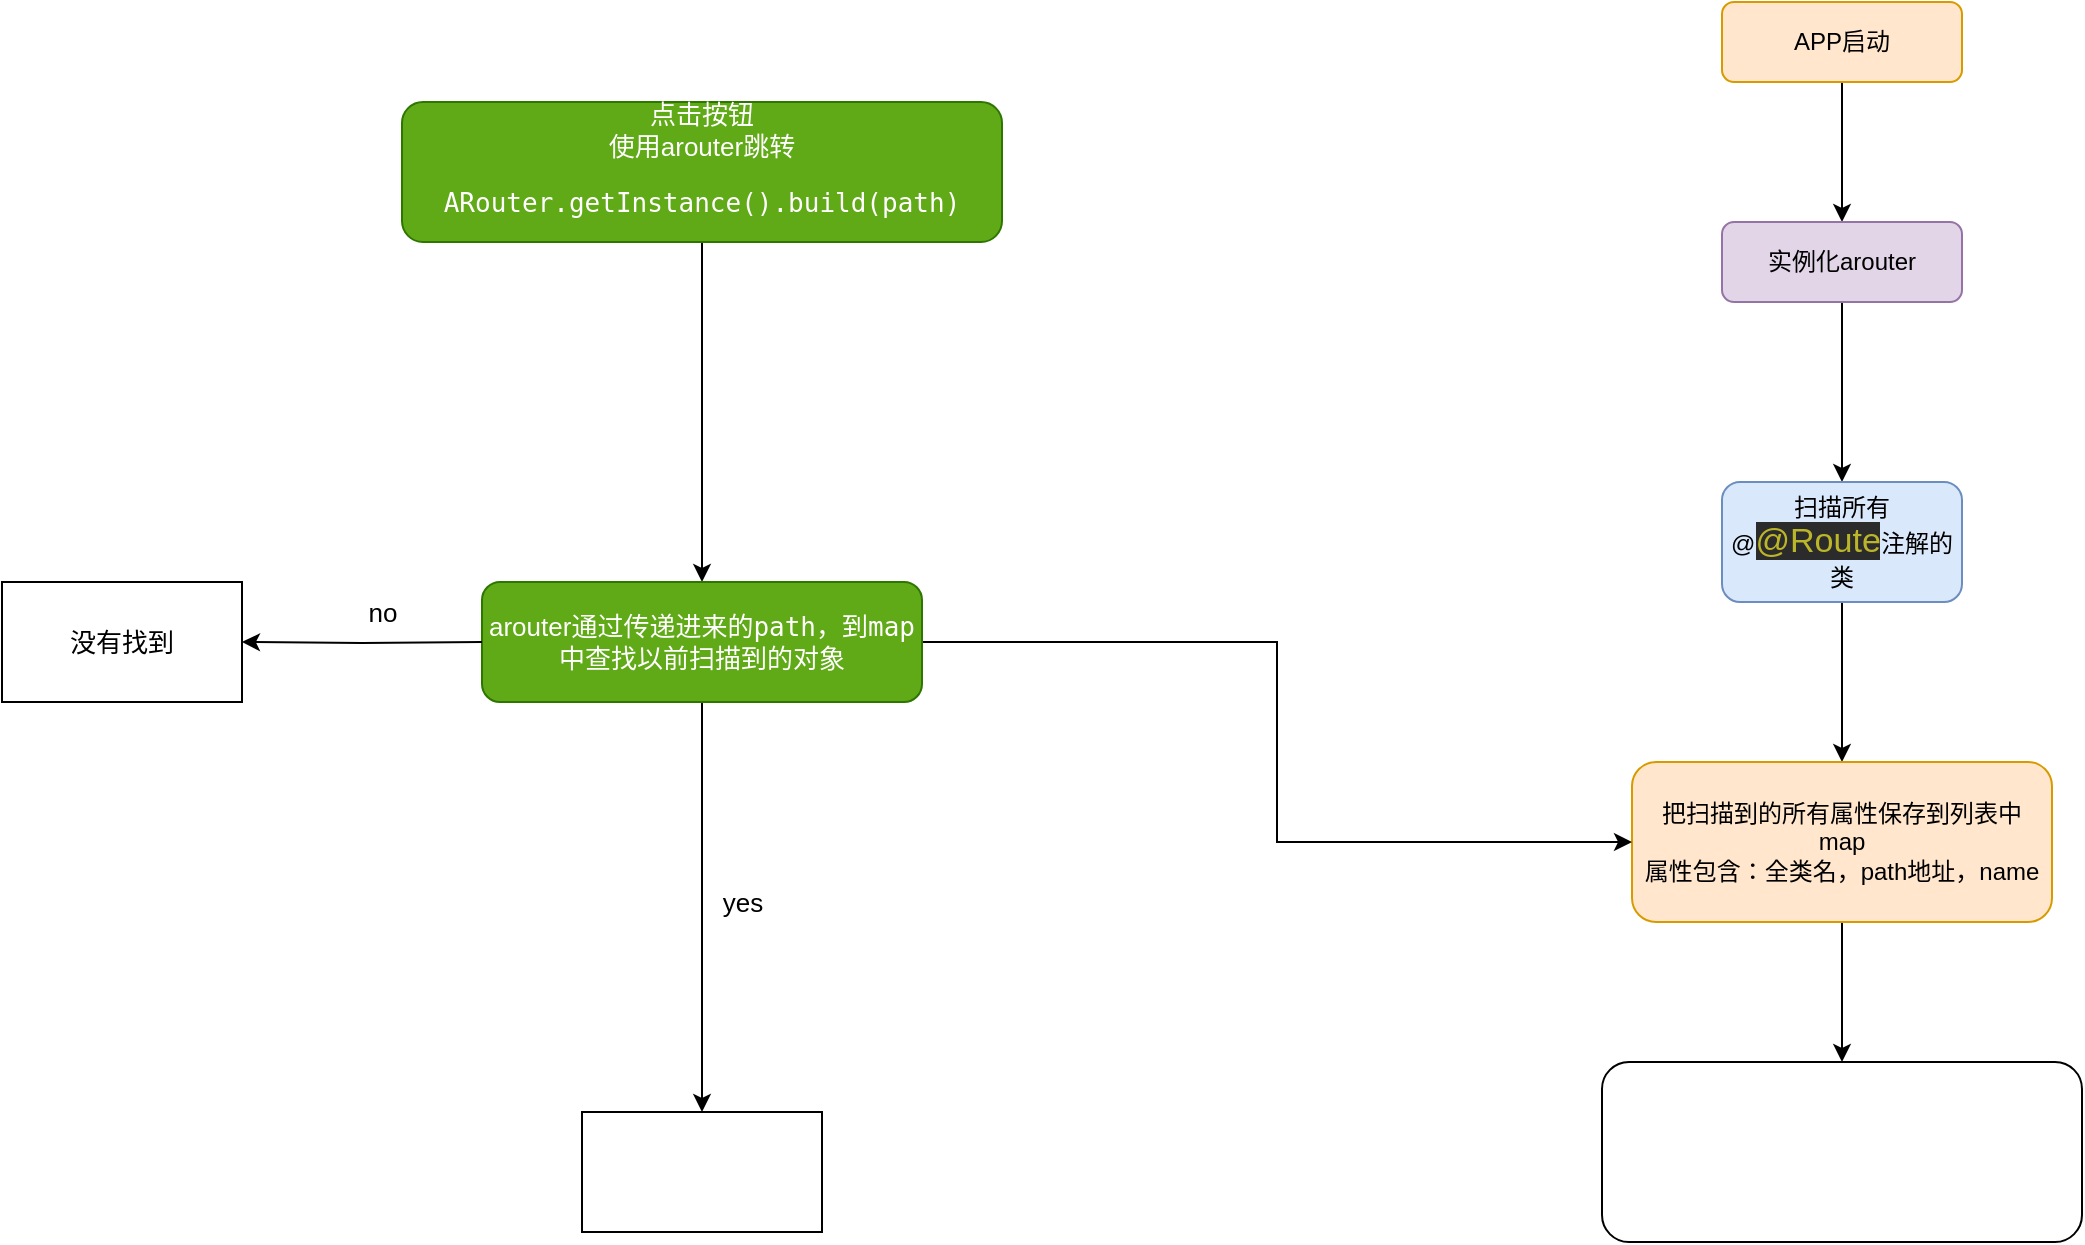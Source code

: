 <mxfile version="16.2.1" type="github">
  <diagram id="C5RBs43oDa-KdzZeNtuy" name="Page-1">
    <mxGraphModel dx="2300" dy="757" grid="1" gridSize="10" guides="1" tooltips="1" connect="1" arrows="1" fold="1" page="1" pageScale="1" pageWidth="827" pageHeight="1169" math="0" shadow="0">
      <root>
        <mxCell id="WIyWlLk6GJQsqaUBKTNV-0" />
        <mxCell id="WIyWlLk6GJQsqaUBKTNV-1" parent="WIyWlLk6GJQsqaUBKTNV-0" />
        <mxCell id="lKY-BgDjoh4vxxJiajSs-1" style="edgeStyle=orthogonalEdgeStyle;rounded=0;orthogonalLoop=1;jettySize=auto;html=1;" edge="1" parent="WIyWlLk6GJQsqaUBKTNV-1" source="WIyWlLk6GJQsqaUBKTNV-3" target="lKY-BgDjoh4vxxJiajSs-0">
          <mxGeometry relative="1" as="geometry" />
        </mxCell>
        <mxCell id="WIyWlLk6GJQsqaUBKTNV-3" value="APP启动" style="rounded=1;whiteSpace=wrap;html=1;fontSize=12;glass=0;strokeWidth=1;shadow=0;fillColor=#ffe6cc;strokeColor=#d79b00;" parent="WIyWlLk6GJQsqaUBKTNV-1" vertex="1">
          <mxGeometry x="340" y="30" width="120" height="40" as="geometry" />
        </mxCell>
        <mxCell id="lKY-BgDjoh4vxxJiajSs-4" style="edgeStyle=orthogonalEdgeStyle;rounded=0;orthogonalLoop=1;jettySize=auto;html=1;exitX=0.5;exitY=1;exitDx=0;exitDy=0;" edge="1" parent="WIyWlLk6GJQsqaUBKTNV-1" source="lKY-BgDjoh4vxxJiajSs-0" target="lKY-BgDjoh4vxxJiajSs-3">
          <mxGeometry relative="1" as="geometry" />
        </mxCell>
        <mxCell id="lKY-BgDjoh4vxxJiajSs-0" value="实例化arouter" style="rounded=1;whiteSpace=wrap;html=1;fontSize=12;glass=0;strokeWidth=1;shadow=0;fillColor=#e1d5e7;strokeColor=#9673a6;" vertex="1" parent="WIyWlLk6GJQsqaUBKTNV-1">
          <mxGeometry x="340" y="140" width="120" height="40" as="geometry" />
        </mxCell>
        <mxCell id="lKY-BgDjoh4vxxJiajSs-6" value="" style="edgeStyle=orthogonalEdgeStyle;rounded=0;orthogonalLoop=1;jettySize=auto;html=1;" edge="1" parent="WIyWlLk6GJQsqaUBKTNV-1" source="lKY-BgDjoh4vxxJiajSs-3" target="lKY-BgDjoh4vxxJiajSs-5">
          <mxGeometry relative="1" as="geometry" />
        </mxCell>
        <mxCell id="lKY-BgDjoh4vxxJiajSs-3" value="扫描所有@&lt;span style=&quot;color: rgb(187 , 181 , 41) ; background-color: rgb(43 , 43 , 43) ; font-size: 12.8pt&quot;&gt;@Route&lt;/span&gt;&lt;span style=&quot;font-family: &amp;#34;helvetica&amp;#34;&quot;&gt;注解的类&lt;/span&gt;" style="rounded=1;whiteSpace=wrap;html=1;fillColor=#dae8fc;strokeColor=#6c8ebf;" vertex="1" parent="WIyWlLk6GJQsqaUBKTNV-1">
          <mxGeometry x="340" y="270" width="120" height="60" as="geometry" />
        </mxCell>
        <mxCell id="lKY-BgDjoh4vxxJiajSs-8" value="" style="edgeStyle=orthogonalEdgeStyle;rounded=0;orthogonalLoop=1;jettySize=auto;html=1;" edge="1" parent="WIyWlLk6GJQsqaUBKTNV-1" source="lKY-BgDjoh4vxxJiajSs-5" target="lKY-BgDjoh4vxxJiajSs-7">
          <mxGeometry relative="1" as="geometry" />
        </mxCell>
        <mxCell id="lKY-BgDjoh4vxxJiajSs-5" value="把扫描到的所有属性保存到列表中&lt;br&gt;map&lt;br&gt;属性包含：全类名，path地址，name" style="whiteSpace=wrap;html=1;rounded=1;fillColor=#ffe6cc;strokeColor=#d79b00;" vertex="1" parent="WIyWlLk6GJQsqaUBKTNV-1">
          <mxGeometry x="295" y="410" width="210" height="80" as="geometry" />
        </mxCell>
        <mxCell id="lKY-BgDjoh4vxxJiajSs-7" value="" style="whiteSpace=wrap;html=1;rounded=1;" vertex="1" parent="WIyWlLk6GJQsqaUBKTNV-1">
          <mxGeometry x="280" y="560" width="240" height="90" as="geometry" />
        </mxCell>
        <mxCell id="lKY-BgDjoh4vxxJiajSs-12" value="" style="edgeStyle=orthogonalEdgeStyle;rounded=0;orthogonalLoop=1;jettySize=auto;html=1;fontSize=13;fontColor=#000000;" edge="1" parent="WIyWlLk6GJQsqaUBKTNV-1" source="lKY-BgDjoh4vxxJiajSs-9" target="lKY-BgDjoh4vxxJiajSs-11">
          <mxGeometry relative="1" as="geometry" />
        </mxCell>
        <mxCell id="lKY-BgDjoh4vxxJiajSs-9" value="点击按钮&lt;br style=&quot;font-size: 13px&quot;&gt;使用arouter跳转&lt;br style=&quot;font-size: 13px&quot;&gt;&lt;pre style=&quot;font-family: &amp;#34;jetbrains mono&amp;#34; , monospace ; font-size: 13px&quot;&gt;ARouter.getInstance().build(path)&lt;/pre&gt;" style="rounded=1;whiteSpace=wrap;html=1;fontSize=13;fillColor=#60a917;fontColor=#ffffff;strokeColor=#2D7600;" vertex="1" parent="WIyWlLk6GJQsqaUBKTNV-1">
          <mxGeometry x="-320" y="80" width="300" height="70" as="geometry" />
        </mxCell>
        <mxCell id="lKY-BgDjoh4vxxJiajSs-14" style="edgeStyle=orthogonalEdgeStyle;rounded=0;orthogonalLoop=1;jettySize=auto;html=1;exitX=1;exitY=0.5;exitDx=0;exitDy=0;entryX=0;entryY=0.5;entryDx=0;entryDy=0;fontSize=13;fontColor=#000000;" edge="1" parent="WIyWlLk6GJQsqaUBKTNV-1" source="lKY-BgDjoh4vxxJiajSs-11" target="lKY-BgDjoh4vxxJiajSs-5">
          <mxGeometry relative="1" as="geometry" />
        </mxCell>
        <mxCell id="lKY-BgDjoh4vxxJiajSs-16" value="" style="edgeStyle=orthogonalEdgeStyle;rounded=0;orthogonalLoop=1;jettySize=auto;html=1;fontSize=13;fontColor=#000000;entryX=0.5;entryY=0;entryDx=0;entryDy=0;" edge="1" parent="WIyWlLk6GJQsqaUBKTNV-1" source="lKY-BgDjoh4vxxJiajSs-11">
          <mxGeometry relative="1" as="geometry">
            <mxPoint x="-170" y="585" as="targetPoint" />
          </mxGeometry>
        </mxCell>
        <mxCell id="lKY-BgDjoh4vxxJiajSs-11" value="arouter通过传递进来的&lt;span style=&quot;font-family: &amp;#34;jetbrains mono&amp;#34; , monospace&quot;&gt;path，到map中查找以前扫描到的对象&lt;/span&gt;" style="whiteSpace=wrap;html=1;fontSize=13;fillColor=#60a917;strokeColor=#2D7600;fontColor=#ffffff;rounded=1;" vertex="1" parent="WIyWlLk6GJQsqaUBKTNV-1">
          <mxGeometry x="-280" y="320" width="220" height="60" as="geometry" />
        </mxCell>
        <mxCell id="lKY-BgDjoh4vxxJiajSs-21" value="" style="edgeStyle=orthogonalEdgeStyle;rounded=0;orthogonalLoop=1;jettySize=auto;html=1;fontSize=13;fontColor=#000000;" edge="1" parent="WIyWlLk6GJQsqaUBKTNV-1" target="lKY-BgDjoh4vxxJiajSs-20">
          <mxGeometry relative="1" as="geometry">
            <mxPoint x="-280" y="350" as="sourcePoint" />
          </mxGeometry>
        </mxCell>
        <mxCell id="lKY-BgDjoh4vxxJiajSs-18" value="" style="whiteSpace=wrap;html=1;fontSize=13;fontColor=#000000;labelBackgroundColor=none;" vertex="1" parent="WIyWlLk6GJQsqaUBKTNV-1">
          <mxGeometry x="-230" y="585" width="120" height="60" as="geometry" />
        </mxCell>
        <mxCell id="lKY-BgDjoh4vxxJiajSs-20" value="没有找到" style="whiteSpace=wrap;html=1;fontSize=13;fontColor=#000000;labelBackgroundColor=none;" vertex="1" parent="WIyWlLk6GJQsqaUBKTNV-1">
          <mxGeometry x="-520" y="320" width="120" height="60" as="geometry" />
        </mxCell>
        <mxCell id="lKY-BgDjoh4vxxJiajSs-23" value="no" style="text;html=1;align=center;verticalAlign=middle;resizable=0;points=[];autosize=1;strokeColor=none;fillColor=none;fontSize=13;fontColor=#000000;" vertex="1" parent="WIyWlLk6GJQsqaUBKTNV-1">
          <mxGeometry x="-345" y="325" width="30" height="20" as="geometry" />
        </mxCell>
        <mxCell id="lKY-BgDjoh4vxxJiajSs-24" value="yes" style="text;html=1;align=center;verticalAlign=middle;resizable=0;points=[];autosize=1;strokeColor=none;fillColor=none;fontSize=13;fontColor=#000000;" vertex="1" parent="WIyWlLk6GJQsqaUBKTNV-1">
          <mxGeometry x="-170" y="470" width="40" height="20" as="geometry" />
        </mxCell>
      </root>
    </mxGraphModel>
  </diagram>
</mxfile>
